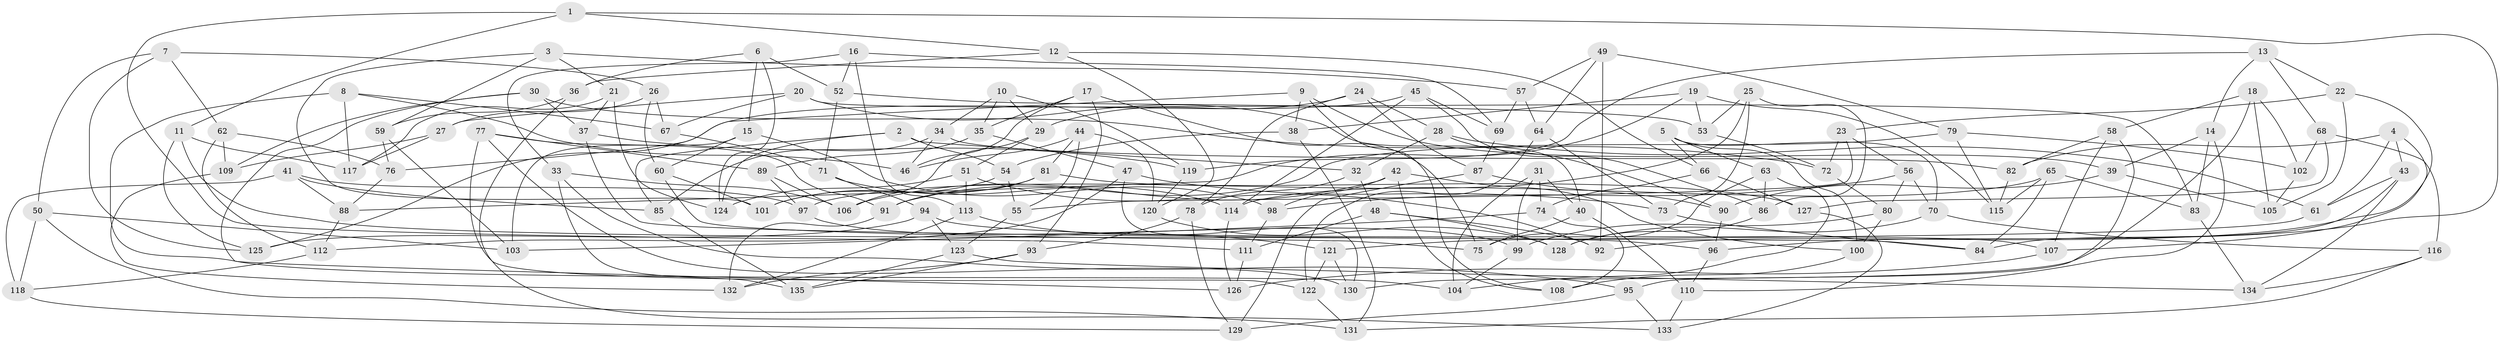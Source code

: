 // Generated by graph-tools (version 1.1) at 2025/16/03/09/25 04:16:22]
// undirected, 135 vertices, 270 edges
graph export_dot {
graph [start="1"]
  node [color=gray90,style=filled];
  1;
  2;
  3;
  4;
  5;
  6;
  7;
  8;
  9;
  10;
  11;
  12;
  13;
  14;
  15;
  16;
  17;
  18;
  19;
  20;
  21;
  22;
  23;
  24;
  25;
  26;
  27;
  28;
  29;
  30;
  31;
  32;
  33;
  34;
  35;
  36;
  37;
  38;
  39;
  40;
  41;
  42;
  43;
  44;
  45;
  46;
  47;
  48;
  49;
  50;
  51;
  52;
  53;
  54;
  55;
  56;
  57;
  58;
  59;
  60;
  61;
  62;
  63;
  64;
  65;
  66;
  67;
  68;
  69;
  70;
  71;
  72;
  73;
  74;
  75;
  76;
  77;
  78;
  79;
  80;
  81;
  82;
  83;
  84;
  85;
  86;
  87;
  88;
  89;
  90;
  91;
  92;
  93;
  94;
  95;
  96;
  97;
  98;
  99;
  100;
  101;
  102;
  103;
  104;
  105;
  106;
  107;
  108;
  109;
  110;
  111;
  112;
  113;
  114;
  115;
  116;
  117;
  118;
  119;
  120;
  121;
  122;
  123;
  124;
  125;
  126;
  127;
  128;
  129;
  130;
  131;
  132;
  133;
  134;
  135;
  1 -- 111;
  1 -- 12;
  1 -- 96;
  1 -- 11;
  2 -- 85;
  2 -- 32;
  2 -- 54;
  2 -- 124;
  3 -- 59;
  3 -- 57;
  3 -- 101;
  3 -- 21;
  4 -- 43;
  4 -- 82;
  4 -- 107;
  4 -- 61;
  5 -- 70;
  5 -- 63;
  5 -- 100;
  5 -- 66;
  6 -- 52;
  6 -- 15;
  6 -- 124;
  6 -- 36;
  7 -- 50;
  7 -- 125;
  7 -- 62;
  7 -- 26;
  8 -- 67;
  8 -- 117;
  8 -- 104;
  8 -- 46;
  9 -- 39;
  9 -- 125;
  9 -- 108;
  9 -- 38;
  10 -- 35;
  10 -- 34;
  10 -- 119;
  10 -- 29;
  11 -- 96;
  11 -- 125;
  11 -- 117;
  12 -- 36;
  12 -- 120;
  12 -- 66;
  13 -- 68;
  13 -- 119;
  13 -- 14;
  13 -- 22;
  14 -- 110;
  14 -- 83;
  14 -- 39;
  15 -- 98;
  15 -- 103;
  15 -- 60;
  16 -- 33;
  16 -- 69;
  16 -- 52;
  16 -- 113;
  17 -- 93;
  17 -- 75;
  17 -- 46;
  17 -- 35;
  18 -- 58;
  18 -- 105;
  18 -- 102;
  18 -- 130;
  19 -- 38;
  19 -- 53;
  19 -- 115;
  19 -- 88;
  20 -- 83;
  20 -- 67;
  20 -- 27;
  20 -- 40;
  21 -- 37;
  21 -- 117;
  21 -- 124;
  22 -- 105;
  22 -- 92;
  22 -- 23;
  23 -- 56;
  23 -- 72;
  23 -- 55;
  24 -- 28;
  24 -- 29;
  24 -- 78;
  24 -- 87;
  25 -- 97;
  25 -- 53;
  25 -- 86;
  25 -- 73;
  26 -- 27;
  26 -- 60;
  26 -- 67;
  27 -- 117;
  27 -- 109;
  28 -- 61;
  28 -- 90;
  28 -- 32;
  29 -- 51;
  29 -- 106;
  30 -- 37;
  30 -- 109;
  30 -- 126;
  30 -- 72;
  31 -- 99;
  31 -- 74;
  31 -- 104;
  31 -- 40;
  32 -- 78;
  32 -- 48;
  33 -- 106;
  33 -- 95;
  33 -- 135;
  34 -- 46;
  34 -- 85;
  34 -- 82;
  35 -- 89;
  35 -- 47;
  36 -- 59;
  36 -- 133;
  37 -- 119;
  37 -- 84;
  38 -- 54;
  38 -- 131;
  39 -- 105;
  39 -- 90;
  40 -- 110;
  40 -- 75;
  41 -- 97;
  41 -- 88;
  41 -- 85;
  41 -- 118;
  42 -- 108;
  42 -- 100;
  42 -- 106;
  42 -- 98;
  43 -- 134;
  43 -- 84;
  43 -- 61;
  44 -- 55;
  44 -- 120;
  44 -- 46;
  44 -- 81;
  45 -- 76;
  45 -- 114;
  45 -- 69;
  45 -- 86;
  47 -- 112;
  47 -- 130;
  47 -- 73;
  48 -- 92;
  48 -- 111;
  48 -- 128;
  49 -- 57;
  49 -- 79;
  49 -- 92;
  49 -- 64;
  50 -- 118;
  50 -- 103;
  50 -- 131;
  51 -- 124;
  51 -- 113;
  51 -- 92;
  52 -- 53;
  52 -- 71;
  53 -- 72;
  54 -- 101;
  54 -- 55;
  55 -- 123;
  56 -- 70;
  56 -- 80;
  56 -- 98;
  57 -- 64;
  57 -- 69;
  58 -- 107;
  58 -- 82;
  58 -- 95;
  59 -- 103;
  59 -- 76;
  60 -- 101;
  60 -- 75;
  61 -- 121;
  62 -- 76;
  62 -- 109;
  62 -- 112;
  63 -- 86;
  63 -- 75;
  63 -- 104;
  64 -- 73;
  64 -- 122;
  65 -- 114;
  65 -- 115;
  65 -- 83;
  65 -- 84;
  66 -- 127;
  66 -- 74;
  67 -- 71;
  68 -- 127;
  68 -- 116;
  68 -- 102;
  69 -- 87;
  70 -- 128;
  70 -- 116;
  71 -- 94;
  71 -- 114;
  72 -- 80;
  73 -- 84;
  74 -- 103;
  74 -- 108;
  76 -- 88;
  77 -- 91;
  77 -- 130;
  77 -- 122;
  77 -- 89;
  78 -- 129;
  78 -- 93;
  79 -- 102;
  79 -- 91;
  79 -- 115;
  80 -- 100;
  80 -- 99;
  81 -- 91;
  81 -- 127;
  81 -- 101;
  82 -- 115;
  83 -- 134;
  85 -- 135;
  86 -- 128;
  87 -- 129;
  87 -- 90;
  88 -- 112;
  89 -- 106;
  89 -- 97;
  90 -- 96;
  91 -- 132;
  93 -- 132;
  93 -- 135;
  94 -- 123;
  94 -- 107;
  94 -- 125;
  95 -- 129;
  95 -- 133;
  96 -- 110;
  97 -- 99;
  98 -- 111;
  99 -- 104;
  100 -- 108;
  102 -- 105;
  107 -- 126;
  109 -- 132;
  110 -- 133;
  111 -- 126;
  112 -- 118;
  113 -- 132;
  113 -- 121;
  114 -- 126;
  116 -- 131;
  116 -- 134;
  118 -- 129;
  119 -- 120;
  120 -- 128;
  121 -- 122;
  121 -- 130;
  122 -- 131;
  123 -- 135;
  123 -- 134;
  127 -- 133;
}
